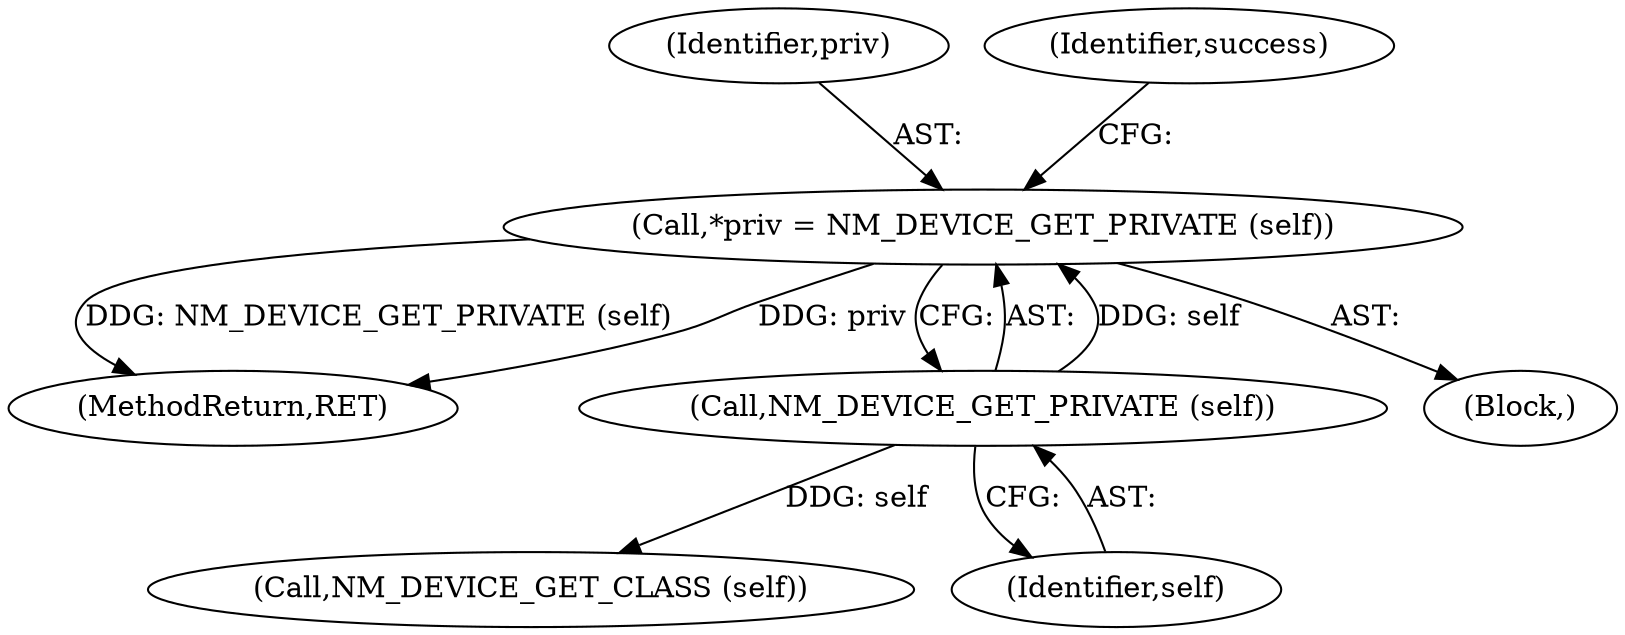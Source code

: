digraph "0_NetworkManager_d5fc88e573fa58b93034b04d35a2454f5d28cad9@pointer" {
"1001064" [label="(Call,*priv = NM_DEVICE_GET_PRIVATE (self))"];
"1001066" [label="(Call,NM_DEVICE_GET_PRIVATE (self))"];
"1001081" [label="(Call,NM_DEVICE_GET_CLASS (self))"];
"1001066" [label="(Call,NM_DEVICE_GET_PRIVATE (self))"];
"1001067" [label="(Identifier,self)"];
"1007368" [label="(MethodReturn,RET)"];
"1001065" [label="(Identifier,priv)"];
"1001062" [label="(Block,)"];
"1001064" [label="(Call,*priv = NM_DEVICE_GET_PRIVATE (self))"];
"1001071" [label="(Identifier,success)"];
"1001064" -> "1001062"  [label="AST: "];
"1001064" -> "1001066"  [label="CFG: "];
"1001065" -> "1001064"  [label="AST: "];
"1001066" -> "1001064"  [label="AST: "];
"1001071" -> "1001064"  [label="CFG: "];
"1001064" -> "1007368"  [label="DDG: NM_DEVICE_GET_PRIVATE (self)"];
"1001064" -> "1007368"  [label="DDG: priv"];
"1001066" -> "1001064"  [label="DDG: self"];
"1001066" -> "1001067"  [label="CFG: "];
"1001067" -> "1001066"  [label="AST: "];
"1001066" -> "1001081"  [label="DDG: self"];
}
